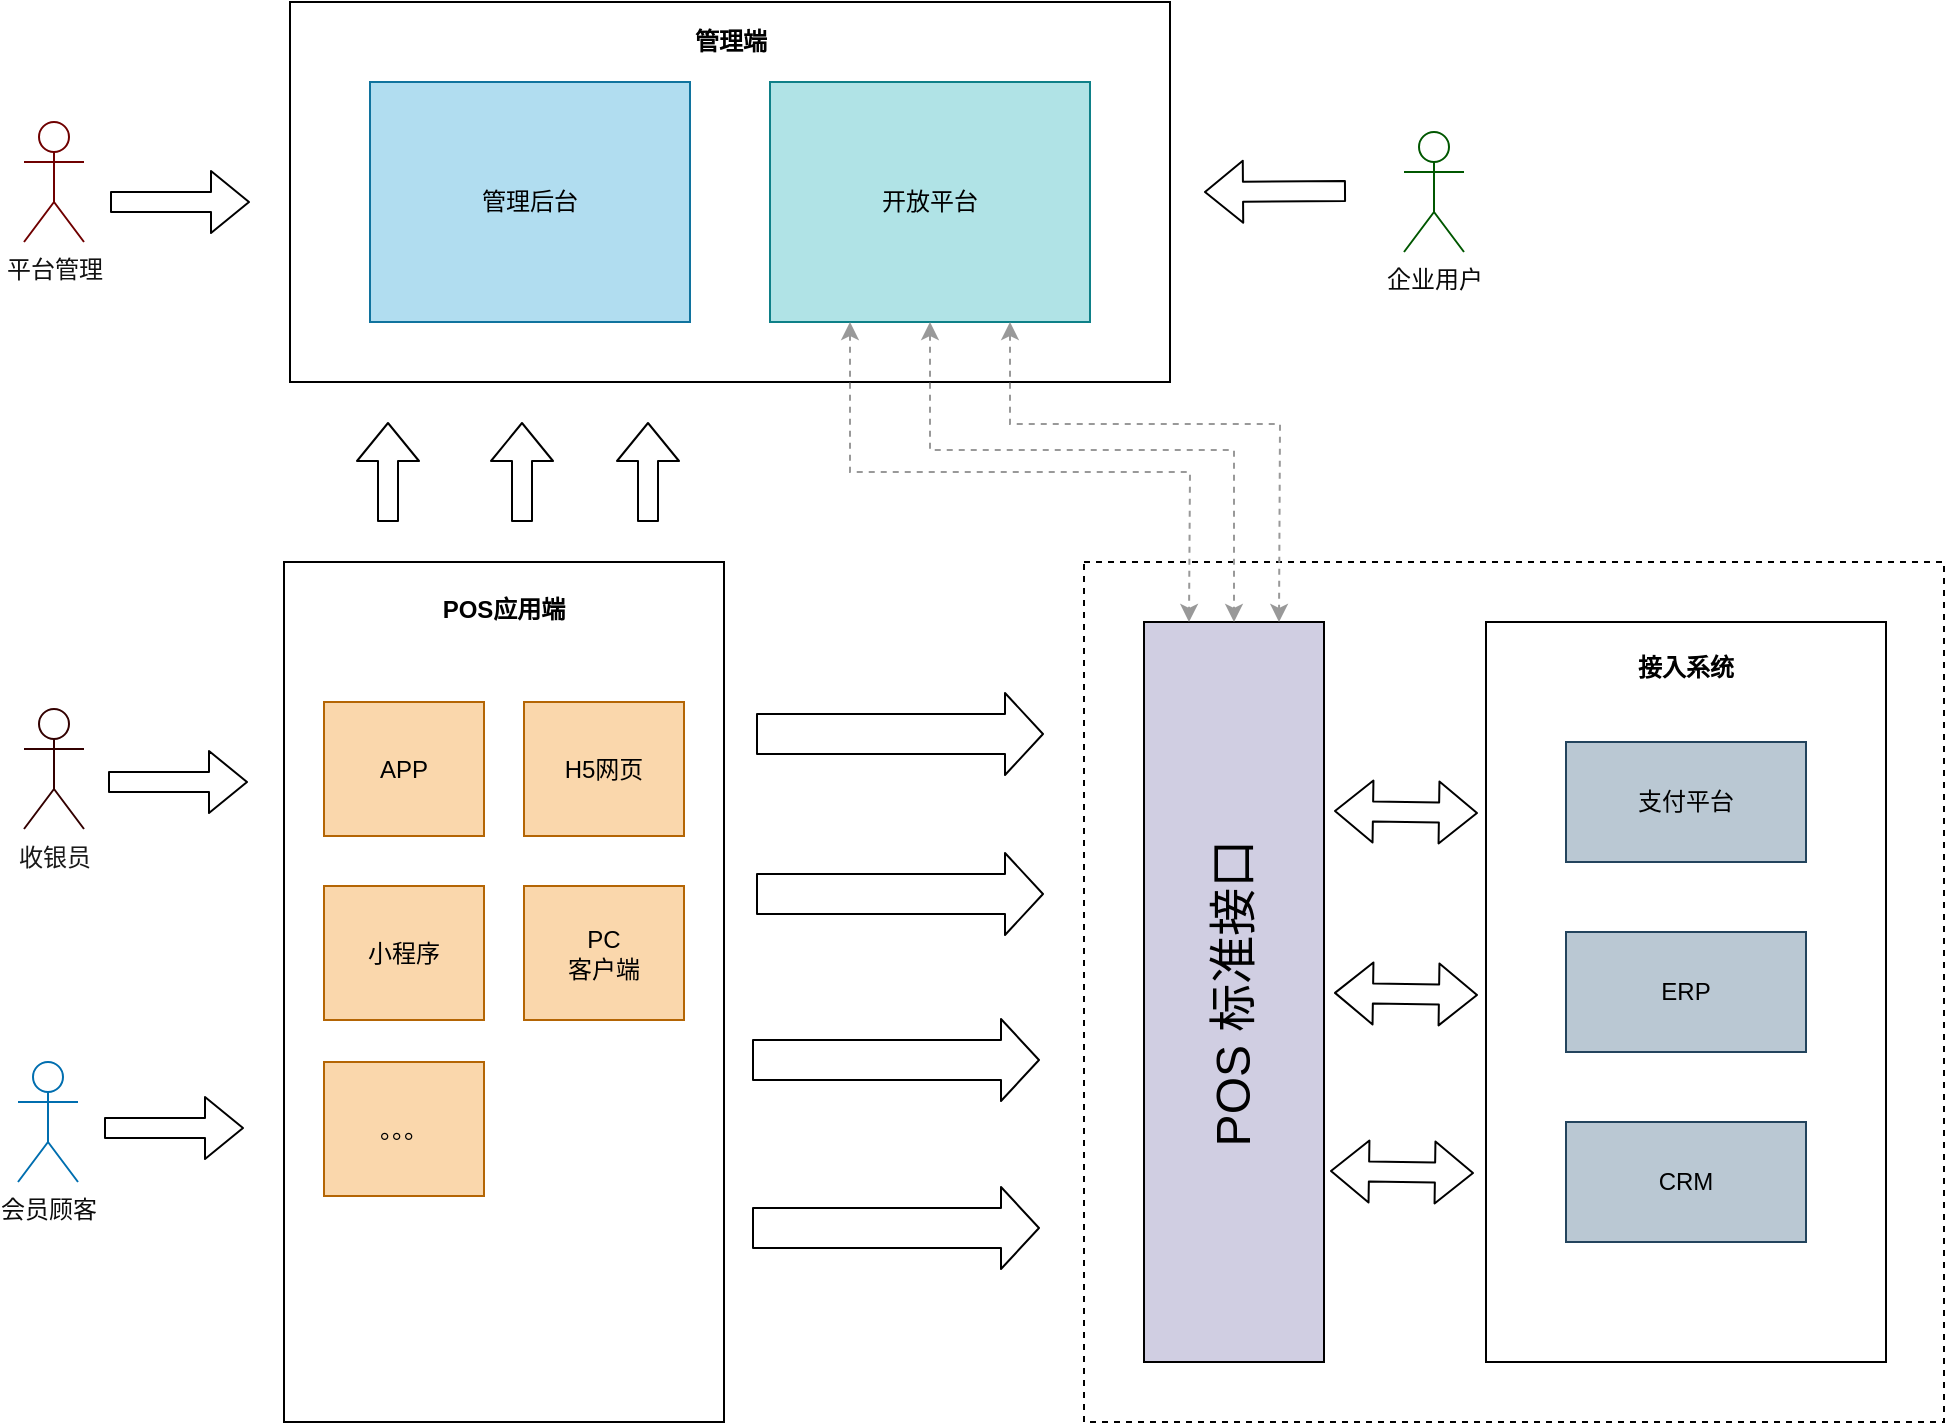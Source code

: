 <mxfile version="12.9.3" type="github">
  <diagram name="Page-1" id="c37626ed-c26b-45fb-9056-f9ebc6bb27b6">
    <mxGraphModel dx="1422" dy="793" grid="1" gridSize="10" guides="1" tooltips="1" connect="1" arrows="1" fold="1" page="1" pageScale="1" pageWidth="1100" pageHeight="850" background="#ffffff" math="0" shadow="0">
      <root>
        <mxCell id="0" />
        <mxCell id="1" parent="0" />
        <mxCell id="PIrvpCnqmbOjqZS7ES-N-35" value="" style="rounded=0;whiteSpace=wrap;html=1;fillColor=none;fontSize=24;align=center;dashed=1;" vertex="1" parent="1">
          <mxGeometry x="592" y="348" width="430" height="430" as="geometry" />
        </mxCell>
        <mxCell id="PIrvpCnqmbOjqZS7ES-N-1" value="" style="rounded=0;whiteSpace=wrap;html=1;fillColor=none;" vertex="1" parent="1">
          <mxGeometry x="192" y="348" width="220" height="430" as="geometry" />
        </mxCell>
        <mxCell id="PIrvpCnqmbOjqZS7ES-N-6" value="POS应用端" style="text;html=1;strokeColor=none;fillColor=none;align=center;verticalAlign=middle;whiteSpace=wrap;rounded=0;fontStyle=1" vertex="1" parent="1">
          <mxGeometry x="268.25" y="362" width="67.5" height="20" as="geometry" />
        </mxCell>
        <mxCell id="PIrvpCnqmbOjqZS7ES-N-23" value="" style="group;fillColor=none;" vertex="1" connectable="0" parent="1">
          <mxGeometry x="793" y="378" width="200" height="370" as="geometry" />
        </mxCell>
        <mxCell id="PIrvpCnqmbOjqZS7ES-N-18" value="" style="rounded=0;whiteSpace=wrap;html=1;fillColor=none;" vertex="1" parent="PIrvpCnqmbOjqZS7ES-N-23">
          <mxGeometry width="200" height="370" as="geometry" />
        </mxCell>
        <mxCell id="PIrvpCnqmbOjqZS7ES-N-19" value="支付平台" style="rounded=0;whiteSpace=wrap;html=1;fillColor=#bac8d3;strokeColor=#23445d;" vertex="1" parent="PIrvpCnqmbOjqZS7ES-N-23">
          <mxGeometry x="40" y="60" width="120" height="60" as="geometry" />
        </mxCell>
        <mxCell id="PIrvpCnqmbOjqZS7ES-N-20" value="ERP" style="rounded=0;whiteSpace=wrap;html=1;fillColor=#bac8d3;strokeColor=#23445d;" vertex="1" parent="PIrvpCnqmbOjqZS7ES-N-23">
          <mxGeometry x="40" y="155" width="120" height="60" as="geometry" />
        </mxCell>
        <mxCell id="PIrvpCnqmbOjqZS7ES-N-21" value="CRM" style="rounded=0;whiteSpace=wrap;html=1;fillColor=#bac8d3;strokeColor=#23445d;" vertex="1" parent="PIrvpCnqmbOjqZS7ES-N-23">
          <mxGeometry x="40" y="250" width="120" height="60" as="geometry" />
        </mxCell>
        <mxCell id="PIrvpCnqmbOjqZS7ES-N-22" value="接入系统" style="text;html=1;strokeColor=none;fillColor=none;align=center;verticalAlign=middle;whiteSpace=wrap;rounded=0;fontStyle=1" vertex="1" parent="PIrvpCnqmbOjqZS7ES-N-23">
          <mxGeometry x="70" y="13" width="60" height="20" as="geometry" />
        </mxCell>
        <mxCell id="PIrvpCnqmbOjqZS7ES-N-26" value="" style="group;rounded=0;" vertex="1" connectable="0" parent="1">
          <mxGeometry x="195" y="68" width="440" height="190" as="geometry" />
        </mxCell>
        <mxCell id="PIrvpCnqmbOjqZS7ES-N-13" value="" style="rounded=0;whiteSpace=wrap;html=1;fillColor=none;" vertex="1" parent="PIrvpCnqmbOjqZS7ES-N-26">
          <mxGeometry width="440" height="190" as="geometry" />
        </mxCell>
        <mxCell id="PIrvpCnqmbOjqZS7ES-N-14" value="管理端" style="text;html=1;strokeColor=none;fillColor=none;align=center;verticalAlign=middle;whiteSpace=wrap;rounded=0;fontStyle=1" vertex="1" parent="PIrvpCnqmbOjqZS7ES-N-26">
          <mxGeometry x="173.684" y="10" width="92.632" height="20" as="geometry" />
        </mxCell>
        <mxCell id="PIrvpCnqmbOjqZS7ES-N-15" value="管理后台" style="rounded=0;whiteSpace=wrap;html=1;fillColor=#b1ddf0;strokeColor=#10739e;" vertex="1" parent="PIrvpCnqmbOjqZS7ES-N-26">
          <mxGeometry x="40" y="40" width="160" height="120" as="geometry" />
        </mxCell>
        <mxCell id="PIrvpCnqmbOjqZS7ES-N-16" value="开放平台" style="rounded=0;whiteSpace=wrap;html=1;fillColor=#b0e3e6;strokeColor=#0e8088;" vertex="1" parent="PIrvpCnqmbOjqZS7ES-N-26">
          <mxGeometry x="240" y="40" width="160" height="120" as="geometry" />
        </mxCell>
        <mxCell id="PIrvpCnqmbOjqZS7ES-N-27" value="" style="group;fillColor=#d0cee2;strokeColor=#56517e;" vertex="1" connectable="0" parent="1">
          <mxGeometry x="622" y="378" width="90" height="370" as="geometry" />
        </mxCell>
        <mxCell id="PIrvpCnqmbOjqZS7ES-N-24" value="" style="rounded=0;whiteSpace=wrap;html=1;fillColor=none;" vertex="1" parent="PIrvpCnqmbOjqZS7ES-N-27">
          <mxGeometry width="90" height="370" as="geometry" />
        </mxCell>
        <mxCell id="PIrvpCnqmbOjqZS7ES-N-25" value="POS 标准接口" style="text;html=1;strokeColor=none;fillColor=none;align=center;verticalAlign=middle;whiteSpace=wrap;rounded=0;fontSize=24;horizontal=0;labelPosition=center;verticalLabelPosition=middle;" vertex="1" parent="PIrvpCnqmbOjqZS7ES-N-27">
          <mxGeometry x="27.5" y="77.426" width="35" height="215.148" as="geometry" />
        </mxCell>
        <mxCell id="PIrvpCnqmbOjqZS7ES-N-28" value="APP" style="rounded=0;whiteSpace=wrap;html=1;fillColor=#fad7ac;strokeColor=#b46504;" vertex="1" parent="1">
          <mxGeometry x="212" y="418" width="80" height="67" as="geometry" />
        </mxCell>
        <mxCell id="PIrvpCnqmbOjqZS7ES-N-30" value="H5网页" style="rounded=0;whiteSpace=wrap;html=1;fillColor=#fad7ac;strokeColor=#b46504;" vertex="1" parent="1">
          <mxGeometry x="312" y="418" width="80" height="67" as="geometry" />
        </mxCell>
        <mxCell id="PIrvpCnqmbOjqZS7ES-N-31" value="小程序" style="rounded=0;whiteSpace=wrap;html=1;fillColor=#fad7ac;strokeColor=#b46504;" vertex="1" parent="1">
          <mxGeometry x="212" y="510" width="80" height="67" as="geometry" />
        </mxCell>
        <mxCell id="PIrvpCnqmbOjqZS7ES-N-32" value="PC &lt;br&gt;客户端" style="rounded=0;whiteSpace=wrap;html=1;fillColor=#fad7ac;strokeColor=#b46504;" vertex="1" parent="1">
          <mxGeometry x="312" y="510" width="80" height="67" as="geometry" />
        </mxCell>
        <mxCell id="PIrvpCnqmbOjqZS7ES-N-36" value="。。。" style="rounded=0;whiteSpace=wrap;html=1;fillColor=#fad7ac;strokeColor=#b46504;" vertex="1" parent="1">
          <mxGeometry x="212" y="598" width="80" height="67" as="geometry" />
        </mxCell>
        <mxCell id="PIrvpCnqmbOjqZS7ES-N-40" value="企业用户" style="shape=umlActor;verticalLabelPosition=bottom;labelBackgroundColor=#ffffff;verticalAlign=top;html=1;outlineConnect=0;rounded=0;fillColor=none;fontSize=12;align=center;strokeColor=#005700;fontColor=#0A0A0A;" vertex="1" parent="1">
          <mxGeometry x="752" y="133" width="30" height="60" as="geometry" />
        </mxCell>
        <mxCell id="PIrvpCnqmbOjqZS7ES-N-50" value="" style="shape=flexArrow;endArrow=classic;html=1;strokeWidth=1;fontSize=12;width=20;" edge="1" parent="1">
          <mxGeometry width="50" height="50" relative="1" as="geometry">
            <mxPoint x="428" y="434" as="sourcePoint" />
            <mxPoint x="572" y="434" as="targetPoint" />
          </mxGeometry>
        </mxCell>
        <mxCell id="PIrvpCnqmbOjqZS7ES-N-51" value="" style="shape=flexArrow;endArrow=classic;html=1;strokeWidth=1;fontSize=12;width=20;" edge="1" parent="1">
          <mxGeometry width="50" height="50" relative="1" as="geometry">
            <mxPoint x="428" y="514" as="sourcePoint" />
            <mxPoint x="572" y="514" as="targetPoint" />
          </mxGeometry>
        </mxCell>
        <mxCell id="PIrvpCnqmbOjqZS7ES-N-52" value="" style="shape=flexArrow;endArrow=classic;html=1;strokeWidth=1;fontSize=12;width=20;" edge="1" parent="1">
          <mxGeometry width="50" height="50" relative="1" as="geometry">
            <mxPoint x="426" y="597" as="sourcePoint" />
            <mxPoint x="570" y="597" as="targetPoint" />
          </mxGeometry>
        </mxCell>
        <mxCell id="PIrvpCnqmbOjqZS7ES-N-53" value="" style="shape=flexArrow;endArrow=classic;html=1;strokeWidth=1;fontSize=12;width=20;" edge="1" parent="1">
          <mxGeometry width="50" height="50" relative="1" as="geometry">
            <mxPoint x="426" y="681" as="sourcePoint" />
            <mxPoint x="570" y="681" as="targetPoint" />
          </mxGeometry>
        </mxCell>
        <mxCell id="PIrvpCnqmbOjqZS7ES-N-55" value="" style="shape=flexArrow;endArrow=classic;startArrow=classic;html=1;strokeWidth=1;fontSize=12;entryX=0.005;entryY=0.292;entryDx=0;entryDy=0;entryPerimeter=0;" edge="1" parent="1">
          <mxGeometry width="50" height="50" relative="1" as="geometry">
            <mxPoint x="717" y="472.48" as="sourcePoint" />
            <mxPoint x="789" y="473.52" as="targetPoint" />
          </mxGeometry>
        </mxCell>
        <mxCell id="PIrvpCnqmbOjqZS7ES-N-56" value="" style="shape=flexArrow;endArrow=classic;startArrow=classic;html=1;strokeWidth=1;fontSize=12;entryX=0.005;entryY=0.292;entryDx=0;entryDy=0;entryPerimeter=0;" edge="1" parent="1">
          <mxGeometry width="50" height="50" relative="1" as="geometry">
            <mxPoint x="717" y="563.44" as="sourcePoint" />
            <mxPoint x="789" y="564.48" as="targetPoint" />
          </mxGeometry>
        </mxCell>
        <mxCell id="PIrvpCnqmbOjqZS7ES-N-57" value="" style="shape=flexArrow;endArrow=classic;startArrow=classic;html=1;strokeWidth=1;fontSize=12;entryX=0.005;entryY=0.292;entryDx=0;entryDy=0;entryPerimeter=0;" edge="1" parent="1">
          <mxGeometry width="50" height="50" relative="1" as="geometry">
            <mxPoint x="715" y="652.48" as="sourcePoint" />
            <mxPoint x="787" y="653.52" as="targetPoint" />
          </mxGeometry>
        </mxCell>
        <mxCell id="PIrvpCnqmbOjqZS7ES-N-59" value="" style="shape=flexArrow;endArrow=classic;html=1;strokeWidth=1;fontSize=12;" edge="1" parent="1">
          <mxGeometry width="50" height="50" relative="1" as="geometry">
            <mxPoint x="311" y="328" as="sourcePoint" />
            <mxPoint x="311" y="278" as="targetPoint" />
          </mxGeometry>
        </mxCell>
        <mxCell id="PIrvpCnqmbOjqZS7ES-N-60" value="" style="shape=flexArrow;endArrow=classic;html=1;strokeWidth=1;fontSize=12;" edge="1" parent="1">
          <mxGeometry width="50" height="50" relative="1" as="geometry">
            <mxPoint x="374" y="328" as="sourcePoint" />
            <mxPoint x="374" y="278" as="targetPoint" />
          </mxGeometry>
        </mxCell>
        <mxCell id="PIrvpCnqmbOjqZS7ES-N-61" value="" style="shape=flexArrow;endArrow=classic;html=1;strokeWidth=1;fontSize=12;" edge="1" parent="1">
          <mxGeometry width="50" height="50" relative="1" as="geometry">
            <mxPoint x="244" y="328" as="sourcePoint" />
            <mxPoint x="244" y="278" as="targetPoint" />
          </mxGeometry>
        </mxCell>
        <mxCell id="PIrvpCnqmbOjqZS7ES-N-62" value="收银员" style="shape=umlActor;verticalLabelPosition=bottom;labelBackgroundColor=#ffffff;verticalAlign=top;html=1;outlineConnect=0;rounded=0;fillColor=none;fontSize=12;align=center;strokeColor=#330000;fontColor=#191919;" vertex="1" parent="1">
          <mxGeometry x="62" y="421.5" width="30" height="60" as="geometry" />
        </mxCell>
        <mxCell id="PIrvpCnqmbOjqZS7ES-N-63" value="会员顾客" style="shape=umlActor;verticalLabelPosition=bottom;labelBackgroundColor=#ffffff;verticalAlign=top;html=1;outlineConnect=0;rounded=0;fillColor=none;fontSize=12;align=center;strokeColor=#006EAF;fontColor=#0D0D0D;" vertex="1" parent="1">
          <mxGeometry x="59" y="598" width="30" height="60" as="geometry" />
        </mxCell>
        <mxCell id="PIrvpCnqmbOjqZS7ES-N-67" value="平台管理" style="shape=umlActor;verticalLabelPosition=bottom;labelBackgroundColor=#ffffff;verticalAlign=top;html=1;outlineConnect=0;rounded=0;fillColor=none;fontSize=12;align=center;strokeColor=#6F0000;fontColor=#121212;" vertex="1" parent="1">
          <mxGeometry x="62" y="128" width="30" height="60" as="geometry" />
        </mxCell>
        <mxCell id="PIrvpCnqmbOjqZS7ES-N-70" value="" style="shape=flexArrow;endArrow=classic;html=1;strokeWidth=1;fontSize=12;" edge="1" parent="1">
          <mxGeometry width="50" height="50" relative="1" as="geometry">
            <mxPoint x="104" y="458" as="sourcePoint" />
            <mxPoint x="174" y="458" as="targetPoint" />
          </mxGeometry>
        </mxCell>
        <mxCell id="PIrvpCnqmbOjqZS7ES-N-71" value="" style="shape=flexArrow;endArrow=classic;html=1;strokeWidth=1;fontSize=12;" edge="1" parent="1">
          <mxGeometry width="50" height="50" relative="1" as="geometry">
            <mxPoint x="102" y="631" as="sourcePoint" />
            <mxPoint x="172" y="631" as="targetPoint" />
          </mxGeometry>
        </mxCell>
        <mxCell id="PIrvpCnqmbOjqZS7ES-N-72" value="" style="shape=flexArrow;endArrow=classic;html=1;strokeWidth=1;fontSize=12;" edge="1" parent="1">
          <mxGeometry width="50" height="50" relative="1" as="geometry">
            <mxPoint x="105" y="168" as="sourcePoint" />
            <mxPoint x="175" y="168" as="targetPoint" />
          </mxGeometry>
        </mxCell>
        <mxCell id="PIrvpCnqmbOjqZS7ES-N-73" value="" style="shape=flexArrow;endArrow=classic;html=1;strokeWidth=1;fontSize=12;" edge="1" parent="1">
          <mxGeometry width="50" height="50" relative="1" as="geometry">
            <mxPoint x="723" y="162.5" as="sourcePoint" />
            <mxPoint x="652" y="163" as="targetPoint" />
          </mxGeometry>
        </mxCell>
        <mxCell id="PIrvpCnqmbOjqZS7ES-N-74" value="" style="endArrow=classic;html=1;strokeWidth=1;fontSize=12;exitX=0.25;exitY=1;exitDx=0;exitDy=0;entryX=0.25;entryY=0;entryDx=0;entryDy=0;rounded=0;dashed=1;startArrow=classic;startFill=1;strokeColor=#999999;" edge="1" parent="1" source="PIrvpCnqmbOjqZS7ES-N-16" target="PIrvpCnqmbOjqZS7ES-N-24">
          <mxGeometry width="50" height="50" relative="1" as="geometry">
            <mxPoint x="556" y="461" as="sourcePoint" />
            <mxPoint x="606" y="411" as="targetPoint" />
            <Array as="points">
              <mxPoint x="475" y="303" />
              <mxPoint x="645" y="303" />
            </Array>
          </mxGeometry>
        </mxCell>
        <mxCell id="PIrvpCnqmbOjqZS7ES-N-75" value="" style="endArrow=classic;html=1;strokeWidth=1;fontSize=12;entryX=0.5;entryY=0;entryDx=0;entryDy=0;rounded=0;exitX=0.5;exitY=1;exitDx=0;exitDy=0;dashed=1;startArrow=classic;startFill=1;strokeColor=#999999;" edge="1" parent="1" source="PIrvpCnqmbOjqZS7ES-N-16" target="PIrvpCnqmbOjqZS7ES-N-24">
          <mxGeometry width="50" height="50" relative="1" as="geometry">
            <mxPoint x="485" y="238" as="sourcePoint" />
            <mxPoint x="654.5" y="388" as="targetPoint" />
            <Array as="points">
              <mxPoint x="515" y="292" />
              <mxPoint x="667" y="292" />
            </Array>
          </mxGeometry>
        </mxCell>
        <mxCell id="PIrvpCnqmbOjqZS7ES-N-76" value="" style="endArrow=classic;html=1;strokeWidth=1;fontSize=12;entryX=0.75;entryY=0;entryDx=0;entryDy=0;rounded=0;exitX=0.75;exitY=1;exitDx=0;exitDy=0;dashed=1;startArrow=classic;startFill=1;strokeColor=#999999;" edge="1" parent="1" source="PIrvpCnqmbOjqZS7ES-N-16" target="PIrvpCnqmbOjqZS7ES-N-24">
          <mxGeometry width="50" height="50" relative="1" as="geometry">
            <mxPoint x="525" y="238" as="sourcePoint" />
            <mxPoint x="677" y="388" as="targetPoint" />
            <Array as="points">
              <mxPoint x="555" y="279" />
              <mxPoint x="690" y="279" />
            </Array>
          </mxGeometry>
        </mxCell>
      </root>
    </mxGraphModel>
  </diagram>
</mxfile>
